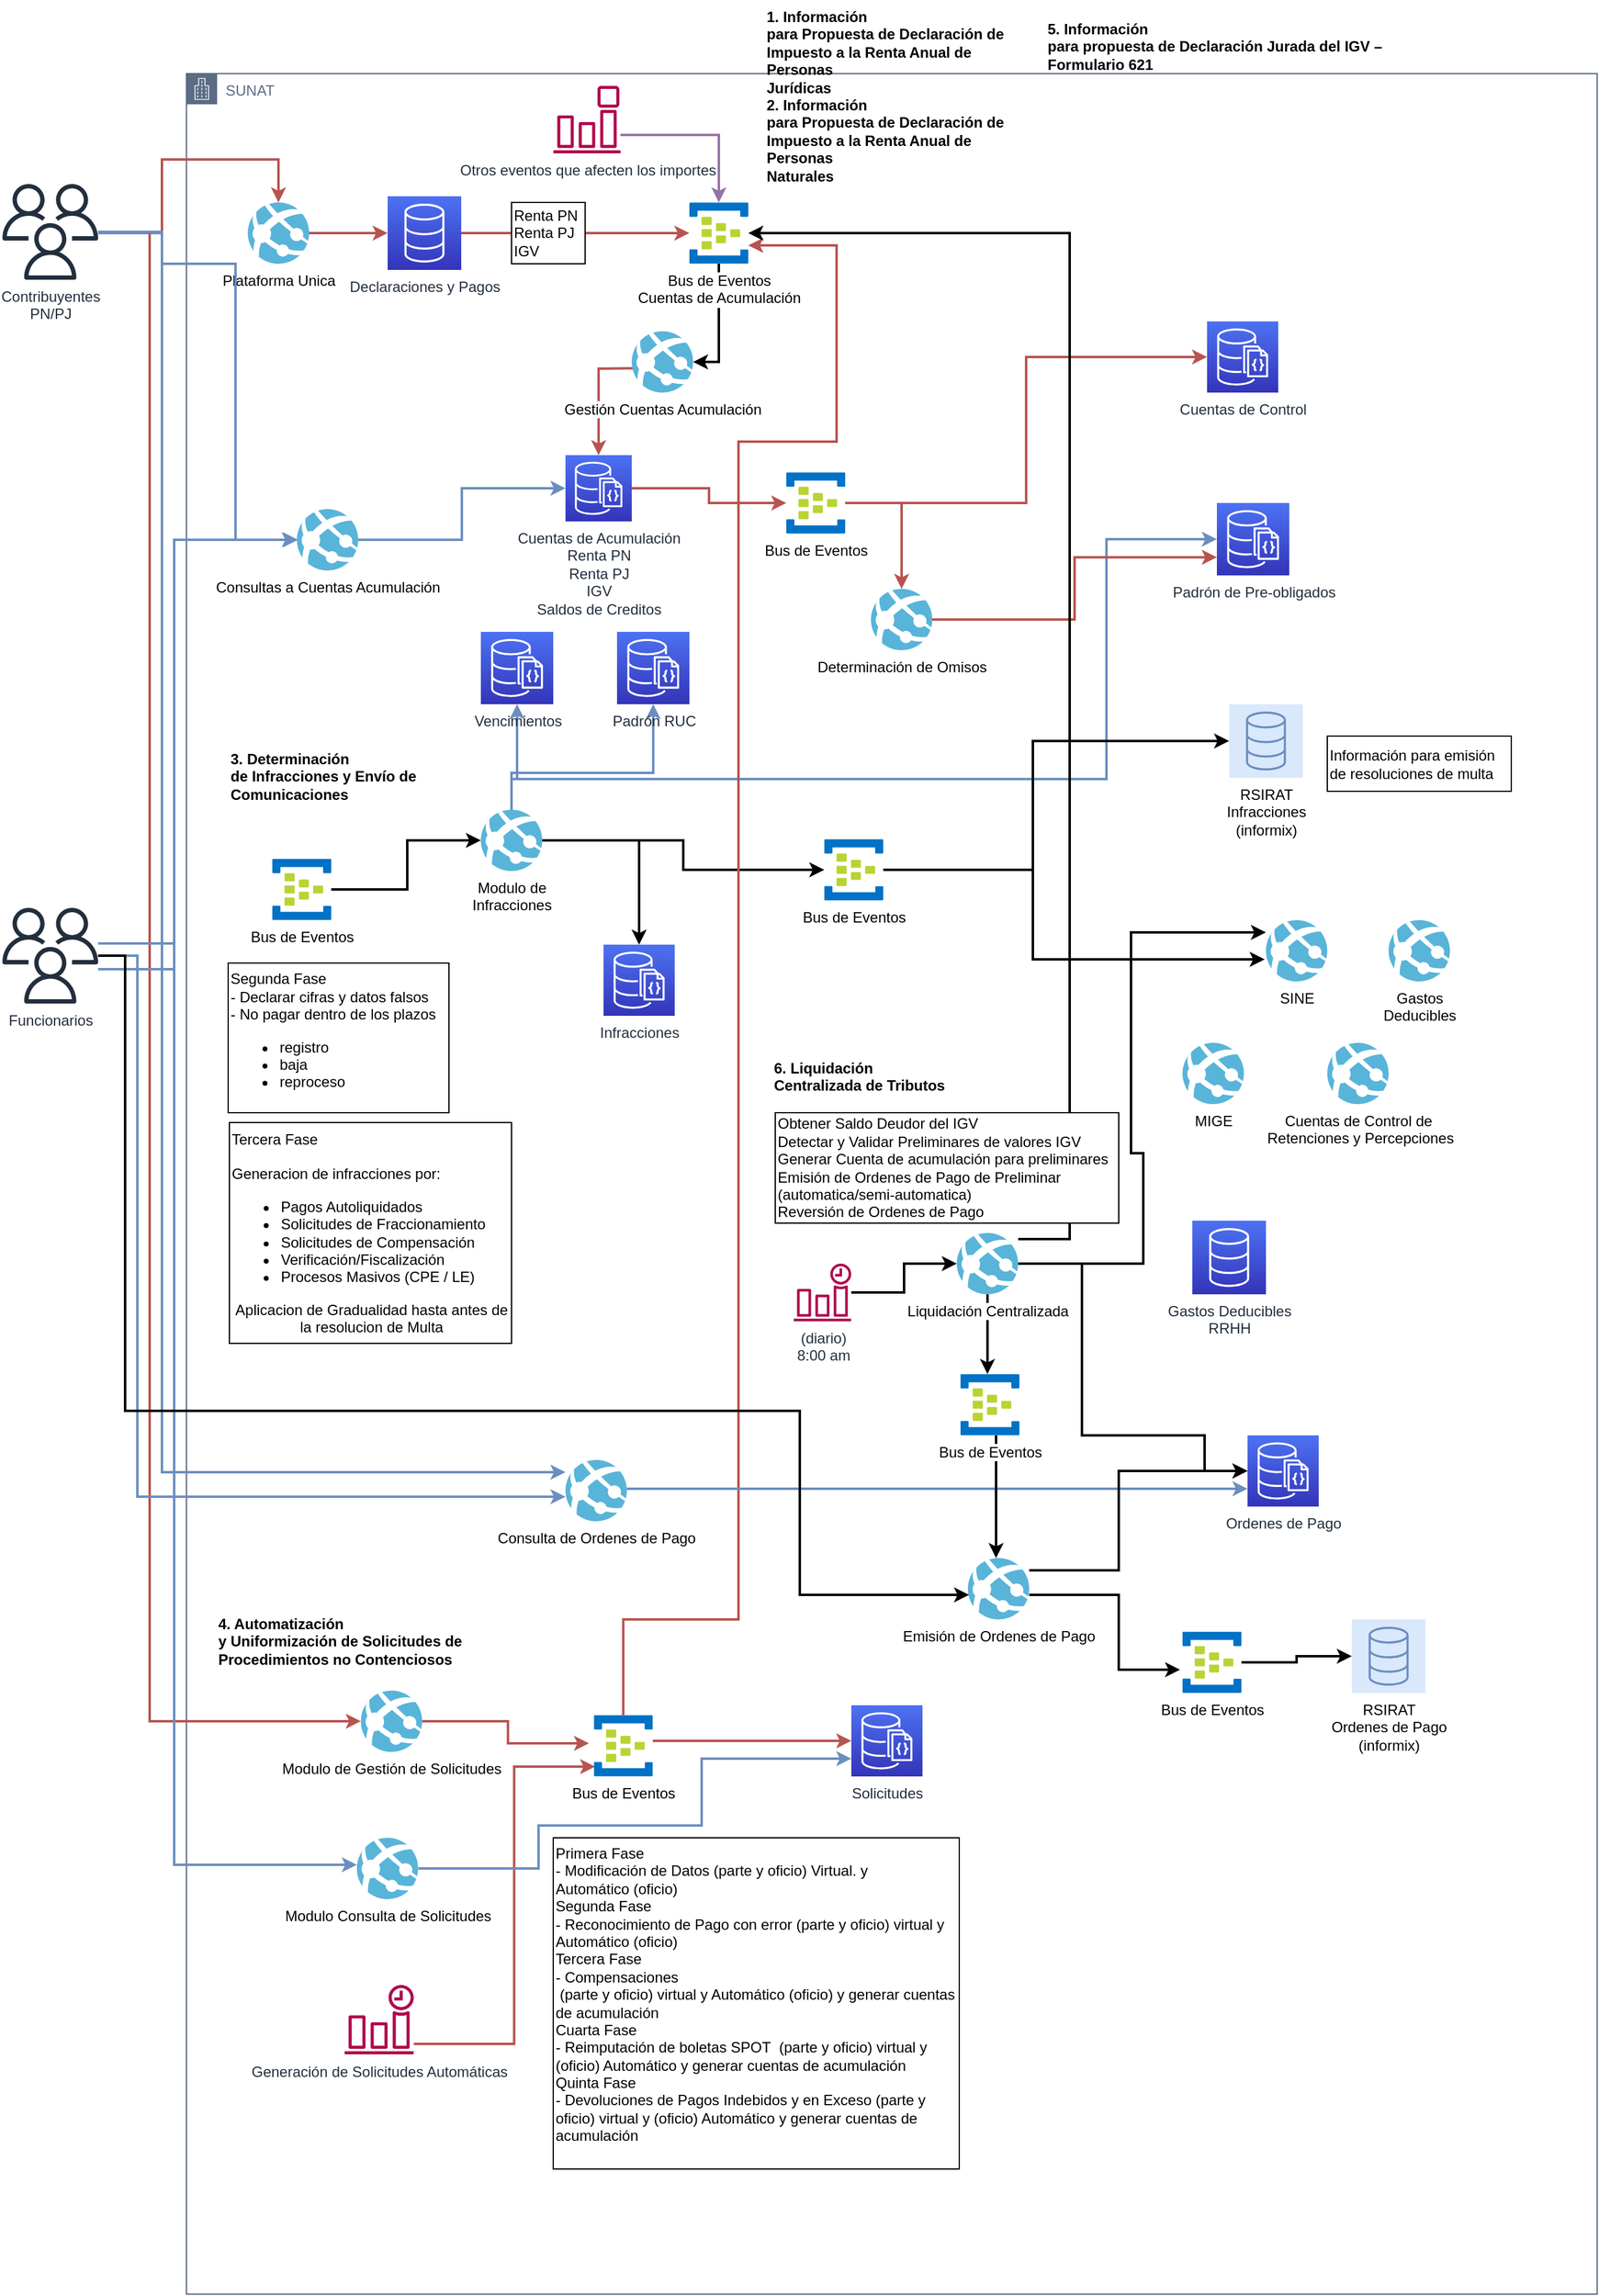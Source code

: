 <mxfile version="20.0.3" type="github">
  <diagram id="YyVtHMCVjJAJdgX77xl3" name="Page-1">
    <mxGraphModel dx="1562" dy="690" grid="1" gridSize="10" guides="1" tooltips="1" connect="1" arrows="1" fold="1" page="1" pageScale="1" pageWidth="827" pageHeight="1169" math="0" shadow="0">
      <root>
        <mxCell id="0" />
        <mxCell id="1" parent="0" />
        <mxCell id="Dba_KshNGZGqnBGReFBX-1" value="SUNAT" style="points=[[0,0],[0.25,0],[0.5,0],[0.75,0],[1,0],[1,0.25],[1,0.5],[1,0.75],[1,1],[0.75,1],[0.5,1],[0.25,1],[0,1],[0,0.75],[0,0.5],[0,0.25]];outlineConnect=0;gradientColor=none;html=1;whiteSpace=wrap;fontSize=12;fontStyle=0;container=1;pointerEvents=0;collapsible=0;recursiveResize=0;shape=mxgraph.aws4.group;grIcon=mxgraph.aws4.group_corporate_data_center;strokeColor=#5A6C86;fillColor=none;verticalAlign=top;align=left;spacingLeft=30;fontColor=#5A6C86;dashed=0;" parent="1" vertex="1">
          <mxGeometry x="180" y="130" width="1150" height="1810" as="geometry" />
        </mxCell>
        <mxCell id="Dba_KshNGZGqnBGReFBX-11" style="edgeStyle=orthogonalEdgeStyle;rounded=0;orthogonalLoop=1;jettySize=auto;html=1;fillColor=#f8cecc;strokeColor=#b85450;strokeWidth=2;" parent="Dba_KshNGZGqnBGReFBX-1" source="605iq-lV5Hz9d19N_AwI-5" target="Dba_KshNGZGqnBGReFBX-10" edge="1">
          <mxGeometry relative="1" as="geometry">
            <mxPoint x="519" y="270" as="targetPoint" />
          </mxGeometry>
        </mxCell>
        <mxCell id="Dba_KshNGZGqnBGReFBX-15" style="edgeStyle=orthogonalEdgeStyle;rounded=0;orthogonalLoop=1;jettySize=auto;html=1;entryX=0;entryY=0.5;entryDx=0;entryDy=0;entryPerimeter=0;fillColor=#f8cecc;strokeColor=#b85450;strokeWidth=2;" parent="Dba_KshNGZGqnBGReFBX-1" source="Dba_KshNGZGqnBGReFBX-10" target="605iq-lV5Hz9d19N_AwI-3" edge="1">
          <mxGeometry relative="1" as="geometry">
            <mxPoint x="659" y="224" as="targetPoint" />
          </mxGeometry>
        </mxCell>
        <mxCell id="rfN_ANFpvwZ0smsy0Tpu-48" style="edgeStyle=orthogonalEdgeStyle;rounded=0;orthogonalLoop=1;jettySize=auto;html=1;strokeWidth=2;fillColor=#f8cecc;strokeColor=#b85450;" parent="Dba_KshNGZGqnBGReFBX-1" source="Dba_KshNGZGqnBGReFBX-10" target="rfN_ANFpvwZ0smsy0Tpu-46" edge="1">
          <mxGeometry relative="1" as="geometry" />
        </mxCell>
        <mxCell id="Dba_KshNGZGqnBGReFBX-10" value="Bus de Eventos" style="sketch=0;aspect=fixed;html=1;points=[];align=center;image;fontSize=12;image=img/lib/mscae/Event_Hubs.svg;" parent="Dba_KshNGZGqnBGReFBX-1" vertex="1">
          <mxGeometry x="489" y="325" width="48" height="50" as="geometry" />
        </mxCell>
        <mxCell id="Dba_KshNGZGqnBGReFBX-19" style="edgeStyle=orthogonalEdgeStyle;rounded=0;orthogonalLoop=1;jettySize=auto;html=1;entryX=0;entryY=0.5;entryDx=0;entryDy=0;entryPerimeter=0;fillColor=#dae8fc;strokeColor=#6c8ebf;strokeWidth=2;" parent="Dba_KshNGZGqnBGReFBX-1" source="Dba_KshNGZGqnBGReFBX-16" target="605iq-lV5Hz9d19N_AwI-5" edge="1">
          <mxGeometry relative="1" as="geometry" />
        </mxCell>
        <mxCell id="Dba_KshNGZGqnBGReFBX-16" value="Consultas a Cuentas Acumulación" style="sketch=0;aspect=fixed;html=1;points=[];align=center;image;fontSize=12;image=img/lib/mscae/App_Services.svg;" parent="Dba_KshNGZGqnBGReFBX-1" vertex="1">
          <mxGeometry x="90" y="355" width="50" height="50" as="geometry" />
        </mxCell>
        <mxCell id="605iq-lV5Hz9d19N_AwI-3" value="Cuentas de Control" style="sketch=0;points=[[0,0,0],[0.25,0,0],[0.5,0,0],[0.75,0,0],[1,0,0],[0,1,0],[0.25,1,0],[0.5,1,0],[0.75,1,0],[1,1,0],[0,0.25,0],[0,0.5,0],[0,0.75,0],[1,0.25,0],[1,0.5,0],[1,0.75,0]];outlineConnect=0;fontColor=#232F3E;gradientColor=#4D72F3;gradientDirection=north;fillColor=#3334B9;strokeColor=#ffffff;dashed=0;verticalLabelPosition=bottom;verticalAlign=top;align=center;html=1;fontSize=12;fontStyle=0;aspect=fixed;shape=mxgraph.aws4.resourceIcon;resIcon=mxgraph.aws4.documentdb_with_mongodb_compatibility;" parent="Dba_KshNGZGqnBGReFBX-1" vertex="1">
          <mxGeometry x="832" y="202" width="58" height="58" as="geometry" />
        </mxCell>
        <mxCell id="605iq-lV5Hz9d19N_AwI-4" value="Padrón de Pre-obligados" style="sketch=0;points=[[0,0,0],[0.25,0,0],[0.5,0,0],[0.75,0,0],[1,0,0],[0,1,0],[0.25,1,0],[0.5,1,0],[0.75,1,0],[1,1,0],[0,0.25,0],[0,0.5,0],[0,0.75,0],[1,0.25,0],[1,0.5,0],[1,0.75,0]];outlineConnect=0;fontColor=#232F3E;gradientColor=#4D72F3;gradientDirection=north;fillColor=#3334B9;strokeColor=#ffffff;dashed=0;verticalLabelPosition=bottom;verticalAlign=top;align=center;html=1;fontSize=12;fontStyle=0;aspect=fixed;shape=mxgraph.aws4.resourceIcon;resIcon=mxgraph.aws4.documentdb_with_mongodb_compatibility;" parent="Dba_KshNGZGqnBGReFBX-1" vertex="1">
          <mxGeometry x="840" y="350" width="59" height="59" as="geometry" />
        </mxCell>
        <mxCell id="605iq-lV5Hz9d19N_AwI-5" value="Cuentas de Acumulación&lt;br&gt;Renta PN&lt;br&gt;Renta PJ&lt;br&gt;IGV&lt;br&gt;Saldos de Creditos" style="sketch=0;points=[[0,0,0],[0.25,0,0],[0.5,0,0],[0.75,0,0],[1,0,0],[0,1,0],[0.25,1,0],[0.5,1,0],[0.75,1,0],[1,1,0],[0,0.25,0],[0,0.5,0],[0,0.75,0],[1,0.25,0],[1,0.5,0],[1,0.75,0]];outlineConnect=0;gradientDirection=north;dashed=0;verticalLabelPosition=bottom;verticalAlign=top;align=center;html=1;fontSize=12;fontStyle=0;aspect=fixed;shape=mxgraph.aws4.resourceIcon;resIcon=mxgraph.aws4.documentdb_with_mongodb_compatibility;fillColor=#3334B9;strokeColor=#ffffff;fontColor=#232F3E;gradientColor=#4D72F3;" parent="Dba_KshNGZGqnBGReFBX-1" vertex="1">
          <mxGeometry x="309" y="311" width="54" height="54" as="geometry" />
        </mxCell>
        <mxCell id="605iq-lV5Hz9d19N_AwI-18" style="edgeStyle=orthogonalEdgeStyle;rounded=0;orthogonalLoop=1;jettySize=auto;html=1;strokeWidth=2;fillColor=#f8cecc;strokeColor=#b85450;" parent="Dba_KshNGZGqnBGReFBX-1" source="605iq-lV5Hz9d19N_AwI-8" target="605iq-lV5Hz9d19N_AwI-15" edge="1">
          <mxGeometry relative="1" as="geometry" />
        </mxCell>
        <mxCell id="605iq-lV5Hz9d19N_AwI-8" value="Plataforma Unica" style="sketch=0;aspect=fixed;html=1;points=[];align=center;image;fontSize=12;image=img/lib/mscae/App_Services.svg;" parent="Dba_KshNGZGqnBGReFBX-1" vertex="1">
          <mxGeometry x="50" y="105" width="50" height="50" as="geometry" />
        </mxCell>
        <mxCell id="605iq-lV5Hz9d19N_AwI-13" style="edgeStyle=orthogonalEdgeStyle;rounded=0;orthogonalLoop=1;jettySize=auto;html=1;fillColor=#f8cecc;strokeColor=#b85450;strokeWidth=2;" parent="Dba_KshNGZGqnBGReFBX-1" target="605iq-lV5Hz9d19N_AwI-5" edge="1">
          <mxGeometry relative="1" as="geometry">
            <mxPoint x="383" y="240" as="sourcePoint" />
          </mxGeometry>
        </mxCell>
        <mxCell id="rfN_ANFpvwZ0smsy0Tpu-47" style="edgeStyle=orthogonalEdgeStyle;rounded=0;orthogonalLoop=1;jettySize=auto;html=1;strokeWidth=2;" parent="Dba_KshNGZGqnBGReFBX-1" source="605iq-lV5Hz9d19N_AwI-9" target="rfN_ANFpvwZ0smsy0Tpu-45" edge="1">
          <mxGeometry relative="1" as="geometry">
            <Array as="points">
              <mxPoint x="434" y="235" />
            </Array>
          </mxGeometry>
        </mxCell>
        <mxCell id="605iq-lV5Hz9d19N_AwI-9" value="Bus de Eventos&lt;br&gt;Cuentas de Acumulación" style="sketch=0;aspect=fixed;html=1;points=[];align=center;image;fontSize=12;image=img/lib/mscae/Event_Hubs.svg;" parent="Dba_KshNGZGqnBGReFBX-1" vertex="1">
          <mxGeometry x="410" y="105" width="48" height="50" as="geometry" />
        </mxCell>
        <mxCell id="605iq-lV5Hz9d19N_AwI-17" style="edgeStyle=orthogonalEdgeStyle;rounded=0;orthogonalLoop=1;jettySize=auto;html=1;strokeWidth=2;fillColor=#f8cecc;strokeColor=#b85450;" parent="Dba_KshNGZGqnBGReFBX-1" source="605iq-lV5Hz9d19N_AwI-15" target="605iq-lV5Hz9d19N_AwI-9" edge="1">
          <mxGeometry relative="1" as="geometry" />
        </mxCell>
        <mxCell id="605iq-lV5Hz9d19N_AwI-15" value="Declaraciones y Pagos" style="sketch=0;points=[[0,0,0],[0.25,0,0],[0.5,0,0],[0.75,0,0],[1,0,0],[0,1,0],[0.25,1,0],[0.5,1,0],[0.75,1,0],[1,1,0],[0,0.25,0],[0,0.5,0],[0,0.75,0],[1,0.25,0],[1,0.5,0],[1,0.75,0]];outlineConnect=0;fontColor=#232F3E;gradientColor=#4D72F3;gradientDirection=north;fillColor=#3334B9;strokeColor=#ffffff;dashed=0;verticalLabelPosition=bottom;verticalAlign=top;align=center;html=1;fontSize=12;fontStyle=0;aspect=fixed;shape=mxgraph.aws4.resourceIcon;resIcon=mxgraph.aws4.database;" parent="Dba_KshNGZGqnBGReFBX-1" vertex="1">
          <mxGeometry x="164" y="100" width="60" height="60" as="geometry" />
        </mxCell>
        <mxCell id="rfN_ANFpvwZ0smsy0Tpu-8" style="edgeStyle=orthogonalEdgeStyle;rounded=0;orthogonalLoop=1;jettySize=auto;html=1;strokeWidth=2;" parent="Dba_KshNGZGqnBGReFBX-1" source="rfN_ANFpvwZ0smsy0Tpu-2" target="rfN_ANFpvwZ0smsy0Tpu-3" edge="1">
          <mxGeometry relative="1" as="geometry" />
        </mxCell>
        <mxCell id="rfN_ANFpvwZ0smsy0Tpu-11" style="edgeStyle=orthogonalEdgeStyle;rounded=0;orthogonalLoop=1;jettySize=auto;html=1;strokeWidth=2;fillColor=#dae8fc;strokeColor=#6c8ebf;" parent="Dba_KshNGZGqnBGReFBX-1" source="rfN_ANFpvwZ0smsy0Tpu-2" target="605iq-lV5Hz9d19N_AwI-4" edge="1">
          <mxGeometry relative="1" as="geometry">
            <Array as="points">
              <mxPoint x="265" y="575" />
              <mxPoint x="750" y="575" />
            </Array>
          </mxGeometry>
        </mxCell>
        <mxCell id="rfN_ANFpvwZ0smsy0Tpu-12" style="edgeStyle=orthogonalEdgeStyle;rounded=0;orthogonalLoop=1;jettySize=auto;html=1;strokeWidth=2;" parent="Dba_KshNGZGqnBGReFBX-1" source="rfN_ANFpvwZ0smsy0Tpu-2" target="rfN_ANFpvwZ0smsy0Tpu-4" edge="1">
          <mxGeometry relative="1" as="geometry">
            <Array as="points" />
          </mxGeometry>
        </mxCell>
        <mxCell id="rfN_ANFpvwZ0smsy0Tpu-14" style="edgeStyle=orthogonalEdgeStyle;rounded=0;orthogonalLoop=1;jettySize=auto;html=1;entryX=0.5;entryY=1;entryDx=0;entryDy=0;entryPerimeter=0;strokeWidth=2;strokeColor=#6c8ebf;fillColor=#dae8fc;" parent="Dba_KshNGZGqnBGReFBX-1" source="rfN_ANFpvwZ0smsy0Tpu-2" target="rfN_ANFpvwZ0smsy0Tpu-13" edge="1">
          <mxGeometry relative="1" as="geometry">
            <Array as="points">
              <mxPoint x="265" y="575" />
              <mxPoint x="270" y="575" />
            </Array>
          </mxGeometry>
        </mxCell>
        <mxCell id="rfN_ANFpvwZ0smsy0Tpu-69" style="edgeStyle=orthogonalEdgeStyle;rounded=0;orthogonalLoop=1;jettySize=auto;html=1;entryX=0.5;entryY=1;entryDx=0;entryDy=0;entryPerimeter=0;strokeWidth=2;strokeColor=#6c8ebf;fillColor=#dae8fc;" parent="Dba_KshNGZGqnBGReFBX-1" source="rfN_ANFpvwZ0smsy0Tpu-2" target="rfN_ANFpvwZ0smsy0Tpu-53" edge="1">
          <mxGeometry relative="1" as="geometry">
            <Array as="points">
              <mxPoint x="265" y="570" />
              <mxPoint x="381" y="570" />
            </Array>
          </mxGeometry>
        </mxCell>
        <mxCell id="rfN_ANFpvwZ0smsy0Tpu-2" value="Modulo de &lt;br&gt;Infracciones" style="sketch=0;aspect=fixed;html=1;points=[];align=center;image;fontSize=12;image=img/lib/mscae/App_Services.svg;" parent="Dba_KshNGZGqnBGReFBX-1" vertex="1">
          <mxGeometry x="240" y="600" width="50" height="50" as="geometry" />
        </mxCell>
        <mxCell id="rfN_ANFpvwZ0smsy0Tpu-3" value="Infracciones" style="sketch=0;points=[[0,0,0],[0.25,0,0],[0.5,0,0],[0.75,0,0],[1,0,0],[0,1,0],[0.25,1,0],[0.5,1,0],[0.75,1,0],[1,1,0],[0,0.25,0],[0,0.5,0],[0,0.75,0],[1,0.25,0],[1,0.5,0],[1,0.75,0]];outlineConnect=0;fontColor=#232F3E;gradientColor=#4D72F3;gradientDirection=north;fillColor=#3334B9;strokeColor=#ffffff;dashed=0;verticalLabelPosition=bottom;verticalAlign=top;align=center;html=1;fontSize=12;fontStyle=0;aspect=fixed;shape=mxgraph.aws4.resourceIcon;resIcon=mxgraph.aws4.documentdb_with_mongodb_compatibility;" parent="Dba_KshNGZGqnBGReFBX-1" vertex="1">
          <mxGeometry x="340" y="710" width="58" height="58" as="geometry" />
        </mxCell>
        <mxCell id="rfN_ANFpvwZ0smsy0Tpu-7" style="edgeStyle=orthogonalEdgeStyle;rounded=0;orthogonalLoop=1;jettySize=auto;html=1;strokeWidth=2;" parent="Dba_KshNGZGqnBGReFBX-1" source="rfN_ANFpvwZ0smsy0Tpu-4" target="rfN_ANFpvwZ0smsy0Tpu-5" edge="1">
          <mxGeometry relative="1" as="geometry">
            <Array as="points">
              <mxPoint x="690" y="649" />
              <mxPoint x="690" y="544" />
            </Array>
          </mxGeometry>
        </mxCell>
        <mxCell id="rfN_ANFpvwZ0smsy0Tpu-68" style="edgeStyle=orthogonalEdgeStyle;rounded=0;orthogonalLoop=1;jettySize=auto;html=1;entryX=-0.02;entryY=0.64;entryDx=0;entryDy=0;entryPerimeter=0;strokeWidth=2;" parent="Dba_KshNGZGqnBGReFBX-1" source="rfN_ANFpvwZ0smsy0Tpu-4" target="rfN_ANFpvwZ0smsy0Tpu-67" edge="1">
          <mxGeometry relative="1" as="geometry">
            <Array as="points">
              <mxPoint x="690" y="649" />
              <mxPoint x="690" y="722" />
            </Array>
          </mxGeometry>
        </mxCell>
        <mxCell id="rfN_ANFpvwZ0smsy0Tpu-4" value="Bus de Eventos" style="sketch=0;aspect=fixed;html=1;points=[];align=center;image;fontSize=12;image=img/lib/mscae/Event_Hubs.svg;" parent="Dba_KshNGZGqnBGReFBX-1" vertex="1">
          <mxGeometry x="520" y="624" width="48" height="50" as="geometry" />
        </mxCell>
        <mxCell id="rfN_ANFpvwZ0smsy0Tpu-5" value="RSIRAT&lt;br&gt;Infracciones&lt;br&gt;(informix)" style="sketch=0;points=[[0,0,0],[0.25,0,0],[0.5,0,0],[0.75,0,0],[1,0,0],[0,1,0],[0.25,1,0],[0.5,1,0],[0.75,1,0],[1,1,0],[0,0.25,0],[0,0.5,0],[0,0.75,0],[1,0.25,0],[1,0.5,0],[1,0.75,0]];outlineConnect=0;gradientDirection=north;dashed=0;verticalLabelPosition=bottom;verticalAlign=top;align=center;html=1;fontSize=12;fontStyle=0;aspect=fixed;shape=mxgraph.aws4.resourceIcon;resIcon=mxgraph.aws4.database;fillColor=#dae8fc;strokeColor=#6c8ebf;" parent="Dba_KshNGZGqnBGReFBX-1" vertex="1">
          <mxGeometry x="850" y="514" width="60" height="60" as="geometry" />
        </mxCell>
        <mxCell id="rfN_ANFpvwZ0smsy0Tpu-10" style="edgeStyle=orthogonalEdgeStyle;rounded=0;orthogonalLoop=1;jettySize=auto;html=1;strokeWidth=2;" parent="Dba_KshNGZGqnBGReFBX-1" source="rfN_ANFpvwZ0smsy0Tpu-9" target="rfN_ANFpvwZ0smsy0Tpu-2" edge="1">
          <mxGeometry relative="1" as="geometry">
            <Array as="points">
              <mxPoint x="180" y="665" />
              <mxPoint x="180" y="625" />
            </Array>
          </mxGeometry>
        </mxCell>
        <mxCell id="rfN_ANFpvwZ0smsy0Tpu-9" value="Bus de Eventos" style="sketch=0;aspect=fixed;html=1;points=[];align=center;image;fontSize=12;image=img/lib/mscae/Event_Hubs.svg;" parent="Dba_KshNGZGqnBGReFBX-1" vertex="1">
          <mxGeometry x="70" y="640" width="48" height="50" as="geometry" />
        </mxCell>
        <mxCell id="rfN_ANFpvwZ0smsy0Tpu-13" value="Vencimientos" style="sketch=0;points=[[0,0,0],[0.25,0,0],[0.5,0,0],[0.75,0,0],[1,0,0],[0,1,0],[0.25,1,0],[0.5,1,0],[0.75,1,0],[1,1,0],[0,0.25,0],[0,0.5,0],[0,0.75,0],[1,0.25,0],[1,0.5,0],[1,0.75,0]];outlineConnect=0;fontColor=#232F3E;gradientColor=#4D72F3;gradientDirection=north;fillColor=#3334B9;strokeColor=#ffffff;dashed=0;verticalLabelPosition=bottom;verticalAlign=top;align=center;html=1;fontSize=12;fontStyle=0;aspect=fixed;shape=mxgraph.aws4.resourceIcon;resIcon=mxgraph.aws4.documentdb_with_mongodb_compatibility;" parent="Dba_KshNGZGqnBGReFBX-1" vertex="1">
          <mxGeometry x="240" y="455" width="59" height="59" as="geometry" />
        </mxCell>
        <mxCell id="rfN_ANFpvwZ0smsy0Tpu-30" style="edgeStyle=orthogonalEdgeStyle;rounded=0;orthogonalLoop=1;jettySize=auto;html=1;entryX=-0.083;entryY=0.46;entryDx=0;entryDy=0;entryPerimeter=0;strokeWidth=2;fillColor=#f8cecc;strokeColor=#b85450;" parent="Dba_KshNGZGqnBGReFBX-1" source="rfN_ANFpvwZ0smsy0Tpu-15" target="rfN_ANFpvwZ0smsy0Tpu-27" edge="1">
          <mxGeometry relative="1" as="geometry" />
        </mxCell>
        <mxCell id="rfN_ANFpvwZ0smsy0Tpu-15" value="Modulo de Gestión de Solicitudes" style="sketch=0;aspect=fixed;html=1;points=[];align=center;image;fontSize=12;image=img/lib/mscae/App_Services.svg;" parent="Dba_KshNGZGqnBGReFBX-1" vertex="1">
          <mxGeometry x="142.13" y="1318" width="50" height="50" as="geometry" />
        </mxCell>
        <mxCell id="rfN_ANFpvwZ0smsy0Tpu-16" value="&lt;b style=&quot;mso-bidi-font-weight:normal&quot;&gt;&lt;span lang=&quot;ES&quot;&gt;3. Determinación&lt;br&gt;de Infracciones y Envío de Comunicaciones&lt;/span&gt;&lt;/b&gt;" style="text;whiteSpace=wrap;html=1;" parent="Dba_KshNGZGqnBGReFBX-1" vertex="1">
          <mxGeometry x="33.5" y="545" width="160" height="50" as="geometry" />
        </mxCell>
        <mxCell id="rfN_ANFpvwZ0smsy0Tpu-19" value="&lt;div&gt;&lt;span style=&quot;text-align: center; background-color: rgb(255, 255, 255);&quot;&gt;Segunda Fase&lt;/span&gt;&lt;br style=&quot;text-align: center;&quot;&gt;&lt;span style=&quot;text-align: center; background-color: rgb(255, 255, 255);&quot;&gt;- Declarar cifras y datos falsos&lt;/span&gt;&lt;br style=&quot;text-align: center;&quot;&gt;&lt;span style=&quot;text-align: center; background-color: rgb(255, 255, 255);&quot;&gt;- No pagar dentro de los plazos&lt;/span&gt;&lt;br&gt;&lt;/div&gt;&lt;ul&gt;&lt;li&gt;registro&lt;/li&gt;&lt;li&gt;baja&lt;/li&gt;&lt;li&gt;reproceso&lt;/li&gt;&lt;/ul&gt;" style="rounded=0;whiteSpace=wrap;html=1;align=left;" parent="Dba_KshNGZGqnBGReFBX-1" vertex="1">
          <mxGeometry x="34" y="725" width="180" height="122" as="geometry" />
        </mxCell>
        <mxCell id="rfN_ANFpvwZ0smsy0Tpu-20" value="&lt;span style=&quot;text-align: center; background-color: rgb(255, 255, 255);&quot;&gt;Tercera Fase&lt;br&gt;&lt;/span&gt;&lt;br&gt;Generacion de infracciones por:&lt;br style=&quot;text-align: center;&quot;&gt;&lt;ul&gt;&lt;li&gt;&lt;span style=&quot;text-align: center; background-color: rgb(255, 255, 255);&quot;&gt;Pagos Autoliquidados&lt;/span&gt;&lt;/li&gt;&lt;li&gt;&lt;span style=&quot;text-align: center; background-color: rgb(255, 255, 255);&quot;&gt;Solicitudes de Fraccionamiento&lt;/span&gt;&lt;/li&gt;&lt;li&gt;&lt;span style=&quot;text-align: center; background-color: rgb(255, 255, 255);&quot;&gt;Solicitudes de Compensación&lt;/span&gt;&lt;/li&gt;&lt;li&gt;&lt;span style=&quot;text-align: center; background-color: rgb(255, 255, 255);&quot;&gt;Verificación/Fiscalización&lt;/span&gt;&lt;/li&gt;&lt;li&gt;&lt;span style=&quot;text-align: center; background-color: rgb(255, 255, 255);&quot;&gt;Procesos Masivos (CPE / LE)&lt;/span&gt;&lt;/li&gt;&lt;/ul&gt;&lt;div style=&quot;text-align: center;&quot;&gt;Aplicacion de Gradualidad hasta antes de la resolucion de Multa&lt;/div&gt;" style="rounded=0;whiteSpace=wrap;html=1;align=left;" parent="Dba_KshNGZGqnBGReFBX-1" vertex="1">
          <mxGeometry x="35" y="855" width="230" height="180" as="geometry" />
        </mxCell>
        <mxCell id="rfN_ANFpvwZ0smsy0Tpu-21" value="&lt;b style=&quot;mso-bidi-font-weight:normal&quot;&gt;&lt;span lang=&quot;ES&quot;&gt;4. Automatización&lt;br&gt;y Uniformización de Solicitudes de Procedimientos no Contenciosos&lt;/span&gt;&lt;/b&gt;&lt;span lang=&quot;ES&quot;&gt;&amp;nbsp;&lt;/span&gt;" style="text;whiteSpace=wrap;html=1;" parent="Dba_KshNGZGqnBGReFBX-1" vertex="1">
          <mxGeometry x="23.88" y="1250" width="280" height="50" as="geometry" />
        </mxCell>
        <mxCell id="rfN_ANFpvwZ0smsy0Tpu-31" style="edgeStyle=orthogonalEdgeStyle;rounded=0;orthogonalLoop=1;jettySize=auto;html=1;entryX=0.021;entryY=0.84;entryDx=0;entryDy=0;entryPerimeter=0;strokeWidth=2;fillColor=#f8cecc;strokeColor=#b85450;" parent="Dba_KshNGZGqnBGReFBX-1" source="rfN_ANFpvwZ0smsy0Tpu-22" target="rfN_ANFpvwZ0smsy0Tpu-27" edge="1">
          <mxGeometry relative="1" as="geometry">
            <Array as="points">
              <mxPoint x="267.13" y="1606" />
              <mxPoint x="267.13" y="1380" />
            </Array>
          </mxGeometry>
        </mxCell>
        <mxCell id="rfN_ANFpvwZ0smsy0Tpu-22" value="Generación de Solicitudes Automáticas" style="sketch=0;outlineConnect=0;fontColor=#232F3E;gradientColor=none;fillColor=#B0084D;strokeColor=none;dashed=0;verticalLabelPosition=bottom;verticalAlign=top;align=center;html=1;fontSize=12;fontStyle=0;aspect=fixed;pointerEvents=1;shape=mxgraph.aws4.event_time_based;" parent="Dba_KshNGZGqnBGReFBX-1" vertex="1">
          <mxGeometry x="128.88" y="1558" width="56.5" height="56.5" as="geometry" />
        </mxCell>
        <mxCell id="rfN_ANFpvwZ0smsy0Tpu-29" style="edgeStyle=orthogonalEdgeStyle;rounded=0;orthogonalLoop=1;jettySize=auto;html=1;entryX=0;entryY=0.75;entryDx=0;entryDy=0;entryPerimeter=0;strokeWidth=2;fillColor=#dae8fc;strokeColor=#6c8ebf;" parent="Dba_KshNGZGqnBGReFBX-1" source="rfN_ANFpvwZ0smsy0Tpu-23" target="rfN_ANFpvwZ0smsy0Tpu-26" edge="1">
          <mxGeometry relative="1" as="geometry">
            <Array as="points">
              <mxPoint x="287" y="1463" />
              <mxPoint x="287" y="1428" />
              <mxPoint x="420" y="1428" />
              <mxPoint x="420" y="1374" />
            </Array>
          </mxGeometry>
        </mxCell>
        <mxCell id="rfN_ANFpvwZ0smsy0Tpu-23" value="Modulo&amp;nbsp;Consulta de Solicitudes" style="sketch=0;aspect=fixed;html=1;points=[];align=center;image;fontSize=12;image=img/lib/mscae/App_Services.svg;" parent="Dba_KshNGZGqnBGReFBX-1" vertex="1">
          <mxGeometry x="138.88" y="1438" width="50" height="50" as="geometry" />
        </mxCell>
        <mxCell id="rfN_ANFpvwZ0smsy0Tpu-26" value="Solicitudes" style="sketch=0;points=[[0,0,0],[0.25,0,0],[0.5,0,0],[0.75,0,0],[1,0,0],[0,1,0],[0.25,1,0],[0.5,1,0],[0.75,1,0],[1,1,0],[0,0.25,0],[0,0.5,0],[0,0.75,0],[1,0.25,0],[1,0.5,0],[1,0.75,0]];outlineConnect=0;fontColor=#232F3E;gradientColor=#4D72F3;gradientDirection=north;fillColor=#3334B9;strokeColor=#ffffff;dashed=0;verticalLabelPosition=bottom;verticalAlign=top;align=center;html=1;fontSize=12;fontStyle=0;aspect=fixed;shape=mxgraph.aws4.resourceIcon;resIcon=mxgraph.aws4.documentdb_with_mongodb_compatibility;" parent="Dba_KshNGZGqnBGReFBX-1" vertex="1">
          <mxGeometry x="542" y="1330" width="58" height="58" as="geometry" />
        </mxCell>
        <mxCell id="rfN_ANFpvwZ0smsy0Tpu-32" style="edgeStyle=orthogonalEdgeStyle;rounded=0;orthogonalLoop=1;jettySize=auto;html=1;entryX=0;entryY=0.5;entryDx=0;entryDy=0;entryPerimeter=0;strokeWidth=2;fillColor=#f8cecc;strokeColor=#b85450;" parent="Dba_KshNGZGqnBGReFBX-1" source="rfN_ANFpvwZ0smsy0Tpu-27" target="rfN_ANFpvwZ0smsy0Tpu-26" edge="1">
          <mxGeometry relative="1" as="geometry">
            <Array as="points">
              <mxPoint x="420" y="1359" />
              <mxPoint x="420" y="1359" />
            </Array>
          </mxGeometry>
        </mxCell>
        <mxCell id="rfN_ANFpvwZ0smsy0Tpu-36" style="edgeStyle=orthogonalEdgeStyle;rounded=0;orthogonalLoop=1;jettySize=auto;html=1;strokeWidth=2;fillColor=#f8cecc;strokeColor=#b85450;" parent="Dba_KshNGZGqnBGReFBX-1" source="rfN_ANFpvwZ0smsy0Tpu-27" target="605iq-lV5Hz9d19N_AwI-9" edge="1">
          <mxGeometry relative="1" as="geometry">
            <Array as="points">
              <mxPoint x="356" y="1260" />
              <mxPoint x="450" y="1260" />
              <mxPoint x="450" y="300" />
              <mxPoint x="530" y="300" />
              <mxPoint x="530" y="140" />
            </Array>
          </mxGeometry>
        </mxCell>
        <mxCell id="rfN_ANFpvwZ0smsy0Tpu-27" value="Bus de Eventos" style="sketch=0;aspect=fixed;html=1;points=[];align=center;image;fontSize=12;image=img/lib/mscae/Event_Hubs.svg;" parent="Dba_KshNGZGqnBGReFBX-1" vertex="1">
          <mxGeometry x="332.13" y="1338" width="48" height="50" as="geometry" />
        </mxCell>
        <mxCell id="rfN_ANFpvwZ0smsy0Tpu-35" value="&lt;div&gt;&lt;span style=&quot;text-align: center; background-color: rgb(255, 255, 255);&quot;&gt;Primera Fase&lt;/span&gt;&lt;br style=&quot;text-align: center;&quot;&gt;&lt;span style=&quot;text-align: center; background-color: rgb(255, 255, 255);&quot;&gt;- Modificación de Datos (parte y oficio) Virtual. y Automático&amp;nbsp;(oficio)&lt;/span&gt;&lt;/div&gt;&lt;div&gt;&lt;span style=&quot;text-align: center; background-color: rgb(255, 255, 255);&quot;&gt;Segunda Fase&lt;/span&gt;&lt;/div&gt;&lt;div&gt;&lt;span style=&quot;text-align: center; background-color: rgb(255, 255, 255);&quot;&gt;- Reconocimiento de Pago con error (parte y oficio) virtual y Automático&amp;nbsp;(oficio)&amp;nbsp;&lt;/span&gt;&lt;/div&gt;&lt;div&gt;&lt;span style=&quot;text-align: center; background-color: rgb(255, 255, 255);&quot;&gt;Tercera Fase&lt;/span&gt;&lt;/div&gt;&lt;div&gt;&lt;span style=&quot;text-align: center; background-color: rgb(255, 255, 255);&quot;&gt;- Compensaciones&amp;nbsp;&lt;/span&gt;&lt;/div&gt;&lt;span style=&quot;text-align: center; background-color: rgb(255, 255, 255);&quot;&gt;&amp;nbsp;(parte y oficio) virtual y Automático&amp;nbsp;(oficio) y generar cuentas de acumulación&lt;br&gt;Cuarta Fase&lt;br&gt;- Reimputación de boletas SPOT&amp;nbsp;&lt;/span&gt;&lt;span style=&quot;text-align: center; background-color: rgb(255, 255, 255);&quot;&gt;&amp;nbsp;(parte y oficio) virtual y (oficio) Automático y generar cuentas de acumulación&lt;br&gt;&lt;/span&gt;Quinta Fase&lt;br&gt;- Devoluciones de Pagos Indebidos y en Exceso&amp;nbsp;&lt;span style=&quot;text-align: center; background-color: rgb(255, 255, 255);&quot;&gt;(parte y oficio) virtual y (oficio) Automático y generar cuentas de acumulación&lt;/span&gt;&lt;br style=&quot;text-align: center;&quot;&gt;&lt;span style=&quot;text-align: center; background-color: rgb(255, 255, 255);&quot;&gt;&lt;br&gt;&lt;/span&gt;" style="rounded=0;whiteSpace=wrap;html=1;align=left;" parent="Dba_KshNGZGqnBGReFBX-1" vertex="1">
          <mxGeometry x="299" y="1438" width="331" height="270" as="geometry" />
        </mxCell>
        <mxCell id="rfN_ANFpvwZ0smsy0Tpu-37" value="&lt;div&gt;&lt;span style=&quot;background-color: rgb(255, 255, 255);&quot;&gt;Información para emisión de resoluciones de multa&lt;/span&gt;&lt;/div&gt;" style="rounded=0;whiteSpace=wrap;html=1;align=left;" parent="Dba_KshNGZGqnBGReFBX-1" vertex="1">
          <mxGeometry x="930" y="540" width="150" height="45" as="geometry" />
        </mxCell>
        <mxCell id="rfN_ANFpvwZ0smsy0Tpu-42" style="edgeStyle=orthogonalEdgeStyle;rounded=0;orthogonalLoop=1;jettySize=auto;html=1;strokeWidth=2;fillColor=#e1d5e7;strokeColor=#9673a6;" parent="Dba_KshNGZGqnBGReFBX-1" source="rfN_ANFpvwZ0smsy0Tpu-41" target="605iq-lV5Hz9d19N_AwI-9" edge="1">
          <mxGeometry relative="1" as="geometry">
            <Array as="points">
              <mxPoint x="434" y="50" />
            </Array>
          </mxGeometry>
        </mxCell>
        <mxCell id="rfN_ANFpvwZ0smsy0Tpu-41" value="Otros eventos que afecten los importes" style="sketch=0;outlineConnect=0;fontColor=#232F3E;gradientColor=none;fillColor=#B0084D;strokeColor=none;dashed=0;verticalLabelPosition=bottom;verticalAlign=top;align=center;html=1;fontSize=12;fontStyle=0;aspect=fixed;pointerEvents=1;shape=mxgraph.aws4.event_event_based;" parent="Dba_KshNGZGqnBGReFBX-1" vertex="1">
          <mxGeometry x="299" y="10" width="55" height="55" as="geometry" />
        </mxCell>
        <mxCell id="rfN_ANFpvwZ0smsy0Tpu-43" value="&lt;b style=&quot;mso-bidi-font-weight:normal&quot;&gt;&lt;span lang=&quot;ES&quot;&gt;6. Liquidación&lt;br&gt;Centralizada de Tributos&lt;/span&gt;&lt;/b&gt;" style="text;whiteSpace=wrap;html=1;" parent="Dba_KshNGZGqnBGReFBX-1" vertex="1">
          <mxGeometry x="477" y="797" width="170" height="50" as="geometry" />
        </mxCell>
        <mxCell id="rfN_ANFpvwZ0smsy0Tpu-44" value="&lt;div&gt;&lt;span style=&quot;background-color: rgb(255, 255, 255);&quot;&gt;Renta PN&lt;/span&gt;&lt;/div&gt;&lt;div&gt;&lt;span style=&quot;background-color: rgb(255, 255, 255);&quot;&gt;Renta PJ&lt;/span&gt;&lt;/div&gt;&lt;div&gt;&lt;span style=&quot;background-color: rgb(255, 255, 255);&quot;&gt;IGV&lt;/span&gt;&lt;/div&gt;" style="rounded=0;whiteSpace=wrap;html=1;align=left;" parent="Dba_KshNGZGqnBGReFBX-1" vertex="1">
          <mxGeometry x="265" y="105" width="60" height="50" as="geometry" />
        </mxCell>
        <mxCell id="rfN_ANFpvwZ0smsy0Tpu-45" value="Gestión Cuentas Acumulación" style="sketch=0;aspect=fixed;html=1;points=[];align=center;image;fontSize=12;image=img/lib/mscae/App_Services.svg;" parent="Dba_KshNGZGqnBGReFBX-1" vertex="1">
          <mxGeometry x="363" y="210" width="50" height="50" as="geometry" />
        </mxCell>
        <mxCell id="rfN_ANFpvwZ0smsy0Tpu-49" style="edgeStyle=orthogonalEdgeStyle;rounded=0;orthogonalLoop=1;jettySize=auto;html=1;entryX=0;entryY=0.75;entryDx=0;entryDy=0;entryPerimeter=0;strokeWidth=2;fillColor=#f8cecc;strokeColor=#b85450;" parent="Dba_KshNGZGqnBGReFBX-1" source="rfN_ANFpvwZ0smsy0Tpu-46" target="605iq-lV5Hz9d19N_AwI-4" edge="1">
          <mxGeometry relative="1" as="geometry" />
        </mxCell>
        <mxCell id="rfN_ANFpvwZ0smsy0Tpu-46" value="Determinación de Omisos" style="sketch=0;aspect=fixed;html=1;points=[];align=center;image;fontSize=12;image=img/lib/mscae/App_Services.svg;" parent="Dba_KshNGZGqnBGReFBX-1" vertex="1">
          <mxGeometry x="558" y="420" width="50" height="50" as="geometry" />
        </mxCell>
        <mxCell id="rfN_ANFpvwZ0smsy0Tpu-51" value="MIGE" style="sketch=0;aspect=fixed;html=1;points=[];align=center;image;fontSize=12;image=img/lib/mscae/App_Services.svg;" parent="Dba_KshNGZGqnBGReFBX-1" vertex="1">
          <mxGeometry x="812" y="790" width="50" height="50" as="geometry" />
        </mxCell>
        <mxCell id="rfN_ANFpvwZ0smsy0Tpu-52" value="Cuentas de Control de&lt;br&gt;&amp;nbsp;Retenciones y Percepciones" style="sketch=0;aspect=fixed;html=1;points=[];align=center;image;fontSize=12;image=img/lib/mscae/App_Services.svg;" parent="Dba_KshNGZGqnBGReFBX-1" vertex="1">
          <mxGeometry x="930" y="790" width="50" height="50" as="geometry" />
        </mxCell>
        <mxCell id="rfN_ANFpvwZ0smsy0Tpu-53" value="Padrón RUC" style="sketch=0;points=[[0,0,0],[0.25,0,0],[0.5,0,0],[0.75,0,0],[1,0,0],[0,1,0],[0.25,1,0],[0.5,1,0],[0.75,1,0],[1,1,0],[0,0.25,0],[0,0.5,0],[0,0.75,0],[1,0.25,0],[1,0.5,0],[1,0.75,0]];outlineConnect=0;fontColor=#232F3E;gradientColor=#4D72F3;gradientDirection=north;fillColor=#3334B9;strokeColor=#ffffff;dashed=0;verticalLabelPosition=bottom;verticalAlign=top;align=center;html=1;fontSize=12;fontStyle=0;aspect=fixed;shape=mxgraph.aws4.resourceIcon;resIcon=mxgraph.aws4.documentdb_with_mongodb_compatibility;" parent="Dba_KshNGZGqnBGReFBX-1" vertex="1">
          <mxGeometry x="351" y="455" width="59" height="59" as="geometry" />
        </mxCell>
        <mxCell id="rfN_ANFpvwZ0smsy0Tpu-56" style="edgeStyle=orthogonalEdgeStyle;rounded=0;orthogonalLoop=1;jettySize=auto;html=1;entryX=-0.042;entryY=0.62;entryDx=0;entryDy=0;entryPerimeter=0;strokeWidth=2;" parent="Dba_KshNGZGqnBGReFBX-1" source="rfN_ANFpvwZ0smsy0Tpu-76" target="rfN_ANFpvwZ0smsy0Tpu-55" edge="1">
          <mxGeometry relative="1" as="geometry">
            <mxPoint x="642" y="990" as="sourcePoint" />
            <Array as="points">
              <mxPoint x="760" y="1240" />
              <mxPoint x="760" y="1301" />
            </Array>
          </mxGeometry>
        </mxCell>
        <mxCell id="rfN_ANFpvwZ0smsy0Tpu-60" style="edgeStyle=orthogonalEdgeStyle;rounded=0;orthogonalLoop=1;jettySize=auto;html=1;entryX=0;entryY=0.5;entryDx=0;entryDy=0;entryPerimeter=0;strokeWidth=2;startArrow=none;" parent="Dba_KshNGZGqnBGReFBX-1" source="rfN_ANFpvwZ0smsy0Tpu-70" target="rfN_ANFpvwZ0smsy0Tpu-59" edge="1">
          <mxGeometry relative="1" as="geometry">
            <mxPoint x="642" y="990" as="sourcePoint" />
            <Array as="points">
              <mxPoint x="730" y="970" />
              <mxPoint x="730" y="1110" />
              <mxPoint x="830" y="1110" />
            </Array>
          </mxGeometry>
        </mxCell>
        <mxCell id="rfN_ANFpvwZ0smsy0Tpu-58" style="edgeStyle=orthogonalEdgeStyle;rounded=0;orthogonalLoop=1;jettySize=auto;html=1;strokeWidth=2;" parent="Dba_KshNGZGqnBGReFBX-1" source="rfN_ANFpvwZ0smsy0Tpu-55" target="rfN_ANFpvwZ0smsy0Tpu-57" edge="1">
          <mxGeometry relative="1" as="geometry" />
        </mxCell>
        <mxCell id="rfN_ANFpvwZ0smsy0Tpu-55" value="Bus de Eventos" style="sketch=0;aspect=fixed;html=1;points=[];align=center;image;fontSize=12;image=img/lib/mscae/Event_Hubs.svg;" parent="Dba_KshNGZGqnBGReFBX-1" vertex="1">
          <mxGeometry x="812" y="1270" width="48" height="50" as="geometry" />
        </mxCell>
        <mxCell id="rfN_ANFpvwZ0smsy0Tpu-57" value="RSIRAT&lt;br&gt;Ordenes de Pago&lt;br&gt;(informix)" style="sketch=0;points=[[0,0,0],[0.25,0,0],[0.5,0,0],[0.75,0,0],[1,0,0],[0,1,0],[0.25,1,0],[0.5,1,0],[0.75,1,0],[1,1,0],[0,0.25,0],[0,0.5,0],[0,0.75,0],[1,0.25,0],[1,0.5,0],[1,0.75,0]];outlineConnect=0;gradientDirection=north;fillColor=#dae8fc;strokeColor=#6c8ebf;dashed=0;verticalLabelPosition=bottom;verticalAlign=top;align=center;html=1;fontSize=12;fontStyle=0;aspect=fixed;shape=mxgraph.aws4.resourceIcon;resIcon=mxgraph.aws4.database;" parent="Dba_KshNGZGqnBGReFBX-1" vertex="1">
          <mxGeometry x="950" y="1260" width="60" height="60" as="geometry" />
        </mxCell>
        <mxCell id="rfN_ANFpvwZ0smsy0Tpu-59" value="Ordenes de Pago" style="sketch=0;points=[[0,0,0],[0.25,0,0],[0.5,0,0],[0.75,0,0],[1,0,0],[0,1,0],[0.25,1,0],[0.5,1,0],[0.75,1,0],[1,1,0],[0,0.25,0],[0,0.5,0],[0,0.75,0],[1,0.25,0],[1,0.5,0],[1,0.75,0]];outlineConnect=0;fontColor=#232F3E;gradientColor=#4D72F3;gradientDirection=north;fillColor=#3334B9;strokeColor=#ffffff;dashed=0;verticalLabelPosition=bottom;verticalAlign=top;align=center;html=1;fontSize=12;fontStyle=0;aspect=fixed;shape=mxgraph.aws4.resourceIcon;resIcon=mxgraph.aws4.documentdb_with_mongodb_compatibility;" parent="Dba_KshNGZGqnBGReFBX-1" vertex="1">
          <mxGeometry x="865" y="1110" width="58" height="58" as="geometry" />
        </mxCell>
        <mxCell id="rfN_ANFpvwZ0smsy0Tpu-65" style="edgeStyle=orthogonalEdgeStyle;rounded=0;orthogonalLoop=1;jettySize=auto;html=1;entryX=0;entryY=0.75;entryDx=0;entryDy=0;entryPerimeter=0;strokeWidth=2;fillColor=#dae8fc;strokeColor=#6c8ebf;" parent="Dba_KshNGZGqnBGReFBX-1" source="rfN_ANFpvwZ0smsy0Tpu-62" target="rfN_ANFpvwZ0smsy0Tpu-59" edge="1">
          <mxGeometry relative="1" as="geometry">
            <mxPoint x="632" y="1055" as="sourcePoint" />
            <Array as="points">
              <mxPoint x="830" y="1154" />
            </Array>
          </mxGeometry>
        </mxCell>
        <mxCell id="rfN_ANFpvwZ0smsy0Tpu-62" value="Consulta de Ordenes de Pago" style="sketch=0;aspect=fixed;html=1;points=[];align=center;image;fontSize=12;image=img/lib/mscae/App_Services.svg;" parent="Dba_KshNGZGqnBGReFBX-1" vertex="1">
          <mxGeometry x="309" y="1130" width="50" height="50" as="geometry" />
        </mxCell>
        <mxCell id="rfN_ANFpvwZ0smsy0Tpu-73" style="edgeStyle=orthogonalEdgeStyle;rounded=0;orthogonalLoop=1;jettySize=auto;html=1;strokeWidth=2;" parent="Dba_KshNGZGqnBGReFBX-1" source="rfN_ANFpvwZ0smsy0Tpu-66" target="rfN_ANFpvwZ0smsy0Tpu-70" edge="1">
          <mxGeometry relative="1" as="geometry" />
        </mxCell>
        <mxCell id="rfN_ANFpvwZ0smsy0Tpu-66" value="(diario)&lt;br&gt;8:00 am" style="sketch=0;outlineConnect=0;fontColor=#232F3E;gradientColor=none;fillColor=#B0084D;strokeColor=none;dashed=0;verticalLabelPosition=bottom;verticalAlign=top;align=center;html=1;fontSize=12;fontStyle=0;aspect=fixed;pointerEvents=1;shape=mxgraph.aws4.event_time_based;" parent="Dba_KshNGZGqnBGReFBX-1" vertex="1">
          <mxGeometry x="495" y="970" width="47" height="47" as="geometry" />
        </mxCell>
        <mxCell id="rfN_ANFpvwZ0smsy0Tpu-67" value="SINE" style="sketch=0;aspect=fixed;html=1;points=[];align=center;image;fontSize=12;image=img/lib/mscae/App_Services.svg;" parent="Dba_KshNGZGqnBGReFBX-1" vertex="1">
          <mxGeometry x="880" y="690" width="50" height="50" as="geometry" />
        </mxCell>
        <mxCell id="rfN_ANFpvwZ0smsy0Tpu-74" style="edgeStyle=orthogonalEdgeStyle;rounded=0;orthogonalLoop=1;jettySize=auto;html=1;strokeWidth=2;" parent="Dba_KshNGZGqnBGReFBX-1" source="rfN_ANFpvwZ0smsy0Tpu-70" target="rfN_ANFpvwZ0smsy0Tpu-67" edge="1">
          <mxGeometry relative="1" as="geometry">
            <Array as="points">
              <mxPoint x="780" y="970" />
              <mxPoint x="780" y="880" />
              <mxPoint x="770" y="880" />
              <mxPoint x="770" y="700" />
            </Array>
          </mxGeometry>
        </mxCell>
        <mxCell id="rfN_ANFpvwZ0smsy0Tpu-80" style="edgeStyle=orthogonalEdgeStyle;rounded=0;orthogonalLoop=1;jettySize=auto;html=1;entryX=0.458;entryY=0;entryDx=0;entryDy=0;entryPerimeter=0;strokeWidth=2;" parent="Dba_KshNGZGqnBGReFBX-1" source="rfN_ANFpvwZ0smsy0Tpu-70" target="rfN_ANFpvwZ0smsy0Tpu-79" edge="1">
          <mxGeometry relative="1" as="geometry" />
        </mxCell>
        <mxCell id="rfN_ANFpvwZ0smsy0Tpu-82" style="edgeStyle=orthogonalEdgeStyle;rounded=0;orthogonalLoop=1;jettySize=auto;html=1;strokeWidth=2;" parent="Dba_KshNGZGqnBGReFBX-1" source="rfN_ANFpvwZ0smsy0Tpu-70" target="605iq-lV5Hz9d19N_AwI-9" edge="1">
          <mxGeometry relative="1" as="geometry">
            <Array as="points">
              <mxPoint x="720" y="950" />
              <mxPoint x="720" y="130" />
            </Array>
          </mxGeometry>
        </mxCell>
        <mxCell id="rfN_ANFpvwZ0smsy0Tpu-70" value="Liquidación Centralizada" style="sketch=0;aspect=fixed;html=1;points=[];align=center;image;fontSize=12;image=img/lib/mscae/App_Services.svg;" parent="Dba_KshNGZGqnBGReFBX-1" vertex="1">
          <mxGeometry x="628" y="945" width="50" height="50" as="geometry" />
        </mxCell>
        <mxCell id="rfN_ANFpvwZ0smsy0Tpu-75" value="&lt;div&gt;&lt;span style=&quot;background-color: rgb(255, 255, 255);&quot;&gt;Obtener Saldo Deudor del IGV&lt;/span&gt;&lt;/div&gt;&lt;div&gt;&lt;span style=&quot;background-color: rgb(255, 255, 255);&quot;&gt;Detectar y Validar Preliminares de valores IGV&lt;/span&gt;&lt;/div&gt;&lt;div&gt;&lt;span style=&quot;background-color: rgb(255, 255, 255);&quot;&gt;Generar Cuenta de acumulación para preliminares&lt;/span&gt;&lt;/div&gt;&lt;div&gt;&lt;span style=&quot;background-color: rgb(255, 255, 255);&quot;&gt;Emisión de Ordenes de Pago de Preliminar (automatica/semi-automatica)&lt;/span&gt;&lt;/div&gt;&lt;div&gt;&lt;span style=&quot;background-color: rgb(255, 255, 255);&quot;&gt;Reversión de Ordenes de Pago&lt;/span&gt;&lt;/div&gt;" style="rounded=0;whiteSpace=wrap;html=1;align=left;" parent="Dba_KshNGZGqnBGReFBX-1" vertex="1">
          <mxGeometry x="480" y="847" width="280" height="90" as="geometry" />
        </mxCell>
        <mxCell id="rfN_ANFpvwZ0smsy0Tpu-78" style="edgeStyle=orthogonalEdgeStyle;rounded=0;orthogonalLoop=1;jettySize=auto;html=1;entryX=0;entryY=0.5;entryDx=0;entryDy=0;entryPerimeter=0;strokeWidth=2;" parent="Dba_KshNGZGqnBGReFBX-1" source="rfN_ANFpvwZ0smsy0Tpu-76" target="rfN_ANFpvwZ0smsy0Tpu-59" edge="1">
          <mxGeometry relative="1" as="geometry">
            <Array as="points">
              <mxPoint x="760" y="1220" />
              <mxPoint x="760" y="1139" />
            </Array>
          </mxGeometry>
        </mxCell>
        <mxCell id="rfN_ANFpvwZ0smsy0Tpu-76" value="Emisión de Ordenes de Pago" style="sketch=0;aspect=fixed;html=1;points=[];align=center;image;fontSize=12;image=img/lib/mscae/App_Services.svg;" parent="Dba_KshNGZGqnBGReFBX-1" vertex="1">
          <mxGeometry x="637" y="1210" width="50" height="50" as="geometry" />
        </mxCell>
        <mxCell id="rfN_ANFpvwZ0smsy0Tpu-81" style="edgeStyle=orthogonalEdgeStyle;rounded=0;orthogonalLoop=1;jettySize=auto;html=1;strokeWidth=2;" parent="Dba_KshNGZGqnBGReFBX-1" source="rfN_ANFpvwZ0smsy0Tpu-79" target="rfN_ANFpvwZ0smsy0Tpu-76" edge="1">
          <mxGeometry relative="1" as="geometry">
            <Array as="points">
              <mxPoint x="660" y="1180" />
              <mxPoint x="660" y="1180" />
            </Array>
          </mxGeometry>
        </mxCell>
        <mxCell id="rfN_ANFpvwZ0smsy0Tpu-79" value="Bus de Eventos" style="sketch=0;aspect=fixed;html=1;points=[];align=center;image;fontSize=12;image=img/lib/mscae/Event_Hubs.svg;" parent="Dba_KshNGZGqnBGReFBX-1" vertex="1">
          <mxGeometry x="631" y="1060" width="48" height="50" as="geometry" />
        </mxCell>
        <mxCell id="rfN_ANFpvwZ0smsy0Tpu-17" value="&lt;b style=&quot;mso-bidi-font-weight:normal&quot;&gt;&lt;span lang=&quot;ES&quot;&gt;1. Información&lt;br&gt;para Propuesta de Declaración de Impuesto a la Renta Anual de Personas&lt;br&gt;Jurídicas&lt;br&gt;&lt;/span&gt;&lt;/b&gt;&lt;b&gt;&lt;span style=&quot;font-size:9.0pt;font-family:&amp;quot;Arial&amp;quot;,sans-serif;mso-fareast-font-family:&lt;br/&gt;Arial;mso-ansi-language:ES;mso-fareast-language:ES-PE;mso-bidi-language:AR-SA&quot; lang=&quot;ES&quot;&gt;2. Información&lt;br/&gt;para Propuesta de Declaración de Impuesto a la Renta Anual de Personas&lt;br/&gt;Naturales&lt;/span&gt;&lt;/b&gt;&lt;b style=&quot;mso-bidi-font-weight:normal&quot;&gt;&lt;span lang=&quot;ES&quot;&gt;&lt;span style=&quot;mso-spacerun:yes&quot;&gt;&amp;nbsp;&amp;nbsp;&lt;br&gt;&lt;br&gt;&lt;/span&gt;&lt;/span&gt;&lt;/b&gt;" style="text;whiteSpace=wrap;html=1;" parent="Dba_KshNGZGqnBGReFBX-1" vertex="1">
          <mxGeometry x="471" y="-60" width="200" height="150" as="geometry" />
        </mxCell>
        <mxCell id="DIFG98XEOqSEpMep4TaU-1" value="Gastos Deducibles&lt;br&gt;RRHH" style="sketch=0;points=[[0,0,0],[0.25,0,0],[0.5,0,0],[0.75,0,0],[1,0,0],[0,1,0],[0.25,1,0],[0.5,1,0],[0.75,1,0],[1,1,0],[0,0.25,0],[0,0.5,0],[0,0.75,0],[1,0.25,0],[1,0.5,0],[1,0.75,0]];outlineConnect=0;fontColor=#232F3E;gradientColor=#4D72F3;gradientDirection=north;fillColor=#3334B9;strokeColor=#ffffff;dashed=0;verticalLabelPosition=bottom;verticalAlign=top;align=center;html=1;fontSize=12;fontStyle=0;aspect=fixed;shape=mxgraph.aws4.resourceIcon;resIcon=mxgraph.aws4.database;" vertex="1" parent="Dba_KshNGZGqnBGReFBX-1">
          <mxGeometry x="820" y="935" width="60" height="60" as="geometry" />
        </mxCell>
        <mxCell id="DIFG98XEOqSEpMep4TaU-3" value="Gastos&lt;br&gt;Deducibles" style="sketch=0;aspect=fixed;html=1;points=[];align=center;image;fontSize=12;image=img/lib/mscae/App_Services.svg;" vertex="1" parent="Dba_KshNGZGqnBGReFBX-1">
          <mxGeometry x="980" y="690" width="50" height="50" as="geometry" />
        </mxCell>
        <mxCell id="Dba_KshNGZGqnBGReFBX-17" style="edgeStyle=orthogonalEdgeStyle;rounded=0;orthogonalLoop=1;jettySize=auto;html=1;entryX=0.02;entryY=0.5;entryDx=0;entryDy=0;entryPerimeter=0;fillColor=#dae8fc;strokeColor=#6c8ebf;strokeWidth=2;" parent="1" source="Dba_KshNGZGqnBGReFBX-4" target="Dba_KshNGZGqnBGReFBX-16" edge="1">
          <mxGeometry relative="1" as="geometry">
            <Array as="points">
              <mxPoint x="160" y="260" />
              <mxPoint x="160" y="285" />
              <mxPoint x="220" y="285" />
              <mxPoint x="220" y="510" />
            </Array>
          </mxGeometry>
        </mxCell>
        <mxCell id="605iq-lV5Hz9d19N_AwI-19" style="edgeStyle=orthogonalEdgeStyle;rounded=0;orthogonalLoop=1;jettySize=auto;html=1;strokeWidth=2;fillColor=#f8cecc;strokeColor=#b85450;" parent="1" source="Dba_KshNGZGqnBGReFBX-4" target="605iq-lV5Hz9d19N_AwI-8" edge="1">
          <mxGeometry relative="1" as="geometry">
            <Array as="points">
              <mxPoint x="160" y="259" />
              <mxPoint x="160" y="200" />
            </Array>
          </mxGeometry>
        </mxCell>
        <mxCell id="rfN_ANFpvwZ0smsy0Tpu-25" style="edgeStyle=orthogonalEdgeStyle;rounded=0;orthogonalLoop=1;jettySize=auto;html=1;strokeWidth=2;fillColor=#f8cecc;strokeColor=#b85450;" parent="1" source="Dba_KshNGZGqnBGReFBX-4" target="rfN_ANFpvwZ0smsy0Tpu-15" edge="1">
          <mxGeometry relative="1" as="geometry">
            <Array as="points">
              <mxPoint x="150" y="259" />
              <mxPoint x="150" y="1473" />
            </Array>
          </mxGeometry>
        </mxCell>
        <mxCell id="rfN_ANFpvwZ0smsy0Tpu-64" style="edgeStyle=orthogonalEdgeStyle;rounded=0;orthogonalLoop=1;jettySize=auto;html=1;strokeWidth=2;fillColor=#dae8fc;strokeColor=#6c8ebf;" parent="1" source="Dba_KshNGZGqnBGReFBX-4" target="rfN_ANFpvwZ0smsy0Tpu-62" edge="1">
          <mxGeometry relative="1" as="geometry">
            <Array as="points">
              <mxPoint x="160" y="259" />
              <mxPoint x="160" y="1270" />
            </Array>
          </mxGeometry>
        </mxCell>
        <mxCell id="Dba_KshNGZGqnBGReFBX-4" value="Contribuyentes&lt;br&gt;PN/PJ" style="sketch=0;outlineConnect=0;fontColor=#232F3E;gradientColor=none;fillColor=#232F3D;strokeColor=none;dashed=0;verticalLabelPosition=bottom;verticalAlign=top;align=center;html=1;fontSize=12;fontStyle=0;aspect=fixed;pointerEvents=1;shape=mxgraph.aws4.users;" parent="1" vertex="1">
          <mxGeometry x="30" y="220" width="78" height="78" as="geometry" />
        </mxCell>
        <mxCell id="Dba_KshNGZGqnBGReFBX-18" style="edgeStyle=orthogonalEdgeStyle;rounded=0;orthogonalLoop=1;jettySize=auto;html=1;fillColor=#dae8fc;strokeColor=#6c8ebf;strokeWidth=2;" parent="1" source="Dba_KshNGZGqnBGReFBX-5" target="Dba_KshNGZGqnBGReFBX-16" edge="1">
          <mxGeometry relative="1" as="geometry">
            <mxPoint x="108" y="924" as="sourcePoint" />
            <Array as="points">
              <mxPoint x="170" y="860" />
              <mxPoint x="170" y="510" />
            </Array>
          </mxGeometry>
        </mxCell>
        <mxCell id="rfN_ANFpvwZ0smsy0Tpu-24" style="edgeStyle=orthogonalEdgeStyle;rounded=0;orthogonalLoop=1;jettySize=auto;html=1;strokeWidth=2;strokeColor=#6c8ebf;fillColor=#dae8fc;" parent="1" source="Dba_KshNGZGqnBGReFBX-5" target="rfN_ANFpvwZ0smsy0Tpu-23" edge="1">
          <mxGeometry relative="1" as="geometry">
            <Array as="points">
              <mxPoint x="170" y="839" />
              <mxPoint x="170" y="1590" />
            </Array>
          </mxGeometry>
        </mxCell>
        <mxCell id="rfN_ANFpvwZ0smsy0Tpu-63" style="edgeStyle=orthogonalEdgeStyle;rounded=0;orthogonalLoop=1;jettySize=auto;html=1;strokeWidth=2;strokeColor=#6c8ebf;fillColor=#dae8fc;" parent="1" source="Dba_KshNGZGqnBGReFBX-5" target="rfN_ANFpvwZ0smsy0Tpu-62" edge="1">
          <mxGeometry relative="1" as="geometry">
            <Array as="points">
              <mxPoint x="140" y="849" />
              <mxPoint x="140" y="1290" />
            </Array>
          </mxGeometry>
        </mxCell>
        <mxCell id="rfN_ANFpvwZ0smsy0Tpu-77" style="edgeStyle=orthogonalEdgeStyle;rounded=0;orthogonalLoop=1;jettySize=auto;html=1;entryX=0.02;entryY=0.6;entryDx=0;entryDy=0;entryPerimeter=0;strokeWidth=2;" parent="1" source="Dba_KshNGZGqnBGReFBX-5" target="rfN_ANFpvwZ0smsy0Tpu-76" edge="1">
          <mxGeometry relative="1" as="geometry">
            <Array as="points">
              <mxPoint x="130" y="849" />
              <mxPoint x="130" y="1220" />
              <mxPoint x="680" y="1220" />
              <mxPoint x="680" y="1370" />
            </Array>
          </mxGeometry>
        </mxCell>
        <mxCell id="Dba_KshNGZGqnBGReFBX-5" value="Funcionarios" style="sketch=0;outlineConnect=0;fontColor=#232F3E;gradientColor=none;fillColor=#232F3D;strokeColor=none;dashed=0;verticalLabelPosition=bottom;verticalAlign=top;align=center;html=1;fontSize=12;fontStyle=0;aspect=fixed;pointerEvents=1;shape=mxgraph.aws4.users;" parent="1" vertex="1">
          <mxGeometry x="30" y="810" width="78" height="78" as="geometry" />
        </mxCell>
        <mxCell id="rfN_ANFpvwZ0smsy0Tpu-38" value="&lt;b style=&quot;mso-bidi-font-weight:normal&quot;&gt;&lt;span lang=&quot;ES&quot;&gt;5. Información&lt;br&gt;para propuesta de Declaración Jurada del IGV – Formulario 621&lt;/span&gt;&lt;/b&gt;" style="text;whiteSpace=wrap;html=1;" parent="1" vertex="1">
          <mxGeometry x="880" y="80" width="310" height="80" as="geometry" />
        </mxCell>
      </root>
    </mxGraphModel>
  </diagram>
</mxfile>
